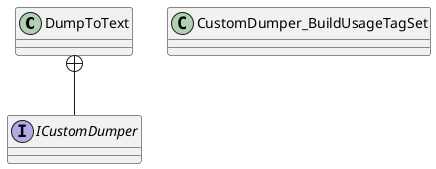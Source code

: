 @startuml
class DumpToText {
}
class CustomDumper_BuildUsageTagSet {
}
interface ICustomDumper {
}
DumpToText +-- ICustomDumper
@enduml
